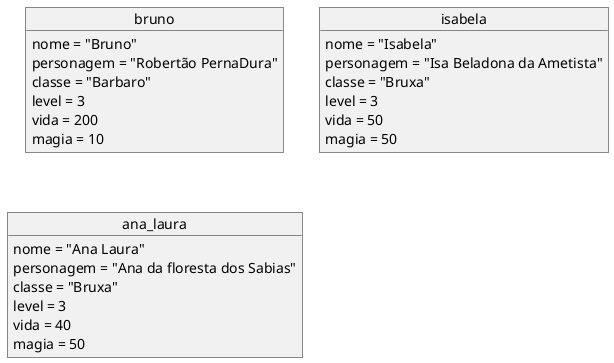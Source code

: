 @startuml

object bruno {
    nome = "Bruno"
    personagem = "Robertão PernaDura"
    classe = "Barbaro"
    level = 3
    vida = 200
    magia = 10
}

object isabela {
    nome = "Isabela"
    personagem = "Isa Beladona da Ametista"
    classe = "Bruxa"
    level = 3
    vida = 50
    magia = 50
}

object ana_laura {
    nome = "Ana Laura"
    personagem = "Ana da floresta dos Sabias"
    classe = "Bruxa"
    level = 3
    vida = 40
    magia = 50
}

@enduml
